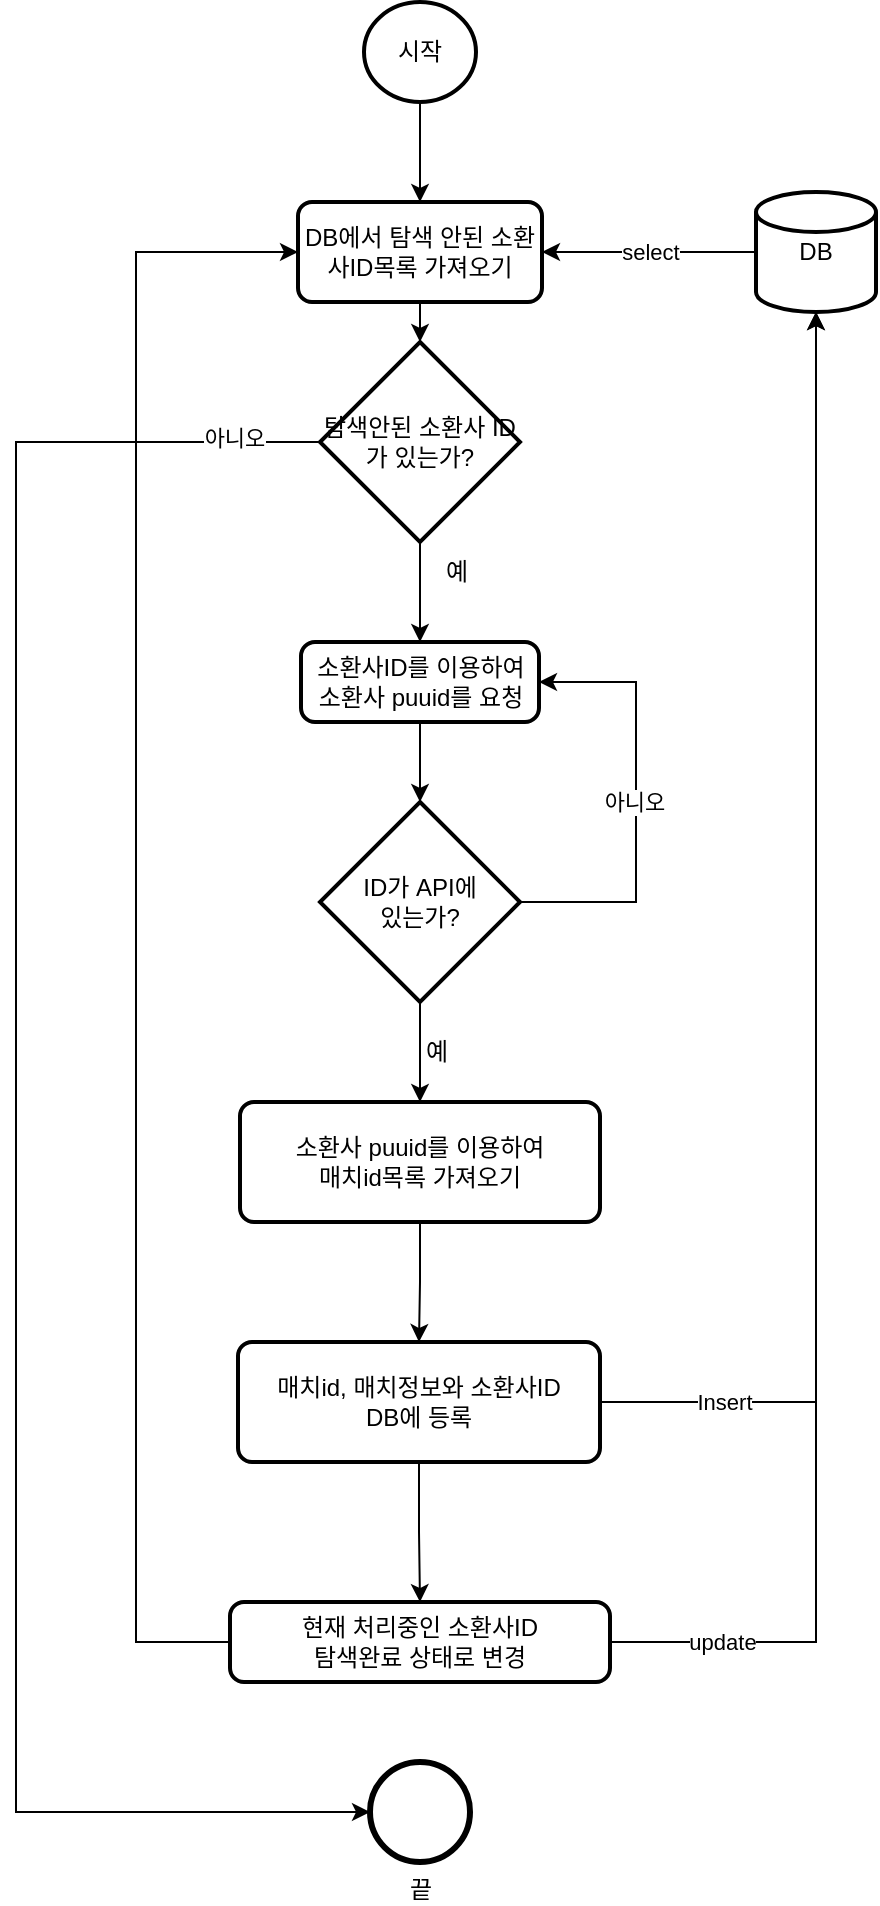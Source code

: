 <mxfile version="20.0.4" type="device"><diagram id="g7HW4rZikniy7fTD-pCY" name="Page-1"><mxGraphModel dx="1422" dy="780" grid="1" gridSize="10" guides="1" tooltips="1" connect="1" arrows="1" fold="1" page="1" pageScale="1" pageWidth="827" pageHeight="1169" math="0" shadow="0"><root><mxCell id="0"/><mxCell id="1" parent="0"/><mxCell id="OYYa2u-C37i0lP1F4NUj-9" style="edgeStyle=orthogonalEdgeStyle;rounded=0;orthogonalLoop=1;jettySize=auto;html=1;" edge="1" parent="1" source="OYYa2u-C37i0lP1F4NUj-2" target="OYYa2u-C37i0lP1F4NUj-4"><mxGeometry relative="1" as="geometry"/></mxCell><mxCell id="OYYa2u-C37i0lP1F4NUj-2" value="시작" style="strokeWidth=2;html=1;shape=mxgraph.flowchart.start_2;whiteSpace=wrap;" vertex="1" parent="1"><mxGeometry x="364" y="10" width="56" height="50" as="geometry"/></mxCell><mxCell id="OYYa2u-C37i0lP1F4NUj-17" style="edgeStyle=orthogonalEdgeStyle;rounded=0;orthogonalLoop=1;jettySize=auto;html=1;" edge="1" parent="1" source="OYYa2u-C37i0lP1F4NUj-4" target="OYYa2u-C37i0lP1F4NUj-16"><mxGeometry relative="1" as="geometry"/></mxCell><mxCell id="OYYa2u-C37i0lP1F4NUj-4" value="DB에서 탐색 안된 소환사ID목록 가져오기" style="rounded=1;whiteSpace=wrap;html=1;absoluteArcSize=1;arcSize=14;strokeWidth=2;" vertex="1" parent="1"><mxGeometry x="331" y="110" width="122" height="50" as="geometry"/></mxCell><mxCell id="OYYa2u-C37i0lP1F4NUj-13" style="edgeStyle=orthogonalEdgeStyle;rounded=0;orthogonalLoop=1;jettySize=auto;html=1;" edge="1" parent="1" source="OYYa2u-C37i0lP1F4NUj-5" target="OYYa2u-C37i0lP1F4NUj-11"><mxGeometry relative="1" as="geometry"/></mxCell><mxCell id="OYYa2u-C37i0lP1F4NUj-5" value="소환사ID를 이용하여 소환사 puuid를 요청" style="rounded=1;whiteSpace=wrap;html=1;absoluteArcSize=1;arcSize=14;strokeWidth=2;" vertex="1" parent="1"><mxGeometry x="332.5" y="330" width="119" height="40" as="geometry"/></mxCell><mxCell id="OYYa2u-C37i0lP1F4NUj-22" style="edgeStyle=orthogonalEdgeStyle;rounded=0;orthogonalLoop=1;jettySize=auto;html=1;" edge="1" parent="1" source="OYYa2u-C37i0lP1F4NUj-6" target="OYYa2u-C37i0lP1F4NUj-7"><mxGeometry relative="1" as="geometry"/></mxCell><mxCell id="OYYa2u-C37i0lP1F4NUj-6" value="&lt;div&gt;소환사 puuid를 이용하여 &lt;br&gt;&lt;/div&gt;&lt;div&gt;매치id목록 가져오기&lt;/div&gt;" style="rounded=1;whiteSpace=wrap;html=1;absoluteArcSize=1;arcSize=14;strokeWidth=2;" vertex="1" parent="1"><mxGeometry x="302" y="560" width="180" height="60" as="geometry"/></mxCell><mxCell id="OYYa2u-C37i0lP1F4NUj-15" style="edgeStyle=orthogonalEdgeStyle;rounded=0;orthogonalLoop=1;jettySize=auto;html=1;" edge="1" parent="1" source="OYYa2u-C37i0lP1F4NUj-7" target="OYYa2u-C37i0lP1F4NUj-8"><mxGeometry relative="1" as="geometry"/></mxCell><mxCell id="OYYa2u-C37i0lP1F4NUj-33" value="Insert" style="edgeLabel;html=1;align=center;verticalAlign=middle;resizable=0;points=[];" vertex="1" connectable="0" parent="OYYa2u-C37i0lP1F4NUj-15"><mxGeometry x="-0.812" relative="1" as="geometry"><mxPoint as="offset"/></mxGeometry></mxCell><mxCell id="OYYa2u-C37i0lP1F4NUj-24" style="edgeStyle=orthogonalEdgeStyle;rounded=0;orthogonalLoop=1;jettySize=auto;html=1;" edge="1" parent="1" source="OYYa2u-C37i0lP1F4NUj-7" target="OYYa2u-C37i0lP1F4NUj-19"><mxGeometry relative="1" as="geometry"/></mxCell><mxCell id="OYYa2u-C37i0lP1F4NUj-7" value="&lt;div&gt;매치id, 매치정보와 소환사ID &lt;br&gt;&lt;/div&gt;&lt;div&gt;DB에 등록&lt;/div&gt;" style="rounded=1;whiteSpace=wrap;html=1;absoluteArcSize=1;arcSize=14;strokeWidth=2;" vertex="1" parent="1"><mxGeometry x="301" y="680" width="181" height="60" as="geometry"/></mxCell><mxCell id="OYYa2u-C37i0lP1F4NUj-10" value="select" style="edgeStyle=orthogonalEdgeStyle;rounded=0;orthogonalLoop=1;jettySize=auto;html=1;" edge="1" parent="1" source="OYYa2u-C37i0lP1F4NUj-8" target="OYYa2u-C37i0lP1F4NUj-4"><mxGeometry relative="1" as="geometry"/></mxCell><mxCell id="OYYa2u-C37i0lP1F4NUj-8" value="DB" style="strokeWidth=2;html=1;shape=mxgraph.flowchart.database;whiteSpace=wrap;" vertex="1" parent="1"><mxGeometry x="560" y="105" width="60" height="60" as="geometry"/></mxCell><mxCell id="OYYa2u-C37i0lP1F4NUj-14" style="edgeStyle=orthogonalEdgeStyle;rounded=0;orthogonalLoop=1;jettySize=auto;html=1;" edge="1" parent="1" source="OYYa2u-C37i0lP1F4NUj-11" target="OYYa2u-C37i0lP1F4NUj-6"><mxGeometry relative="1" as="geometry"/></mxCell><mxCell id="OYYa2u-C37i0lP1F4NUj-35" style="edgeStyle=orthogonalEdgeStyle;rounded=0;orthogonalLoop=1;jettySize=auto;html=1;entryX=1;entryY=0.5;entryDx=0;entryDy=0;" edge="1" parent="1" source="OYYa2u-C37i0lP1F4NUj-11" target="OYYa2u-C37i0lP1F4NUj-5"><mxGeometry relative="1" as="geometry"><mxPoint x="580" y="350" as="targetPoint"/><Array as="points"><mxPoint x="500" y="460"/><mxPoint x="500" y="350"/></Array></mxGeometry></mxCell><mxCell id="OYYa2u-C37i0lP1F4NUj-36" value="아니오" style="edgeLabel;html=1;align=center;verticalAlign=middle;resizable=0;points=[];" vertex="1" connectable="0" parent="OYYa2u-C37i0lP1F4NUj-35"><mxGeometry x="0.181" y="1" relative="1" as="geometry"><mxPoint y="20" as="offset"/></mxGeometry></mxCell><mxCell id="OYYa2u-C37i0lP1F4NUj-11" value="&lt;div&gt;ID가 API에 &lt;br&gt;&lt;/div&gt;&lt;div&gt;있는가?&lt;/div&gt;" style="strokeWidth=2;html=1;shape=mxgraph.flowchart.decision;whiteSpace=wrap;" vertex="1" parent="1"><mxGeometry x="342" y="410" width="100" height="100" as="geometry"/></mxCell><mxCell id="OYYa2u-C37i0lP1F4NUj-27" style="edgeStyle=orthogonalEdgeStyle;rounded=0;orthogonalLoop=1;jettySize=auto;html=1;" edge="1" parent="1" source="OYYa2u-C37i0lP1F4NUj-16" target="OYYa2u-C37i0lP1F4NUj-25"><mxGeometry relative="1" as="geometry"><mxPoint x="60" y="230" as="targetPoint"/><Array as="points"><mxPoint x="190" y="230"/><mxPoint x="190" y="915"/></Array></mxGeometry></mxCell><mxCell id="OYYa2u-C37i0lP1F4NUj-30" value="아니오" style="edgeLabel;html=1;align=center;verticalAlign=middle;resizable=0;points=[];" vertex="1" connectable="0" parent="OYYa2u-C37i0lP1F4NUj-27"><mxGeometry x="-0.915" y="-2" relative="1" as="geometry"><mxPoint as="offset"/></mxGeometry></mxCell><mxCell id="OYYa2u-C37i0lP1F4NUj-31" style="edgeStyle=orthogonalEdgeStyle;rounded=0;orthogonalLoop=1;jettySize=auto;html=1;" edge="1" parent="1" source="OYYa2u-C37i0lP1F4NUj-16" target="OYYa2u-C37i0lP1F4NUj-5"><mxGeometry relative="1" as="geometry"/></mxCell><mxCell id="OYYa2u-C37i0lP1F4NUj-16" value="탐색안된 소환사 ID가 있는가?" style="strokeWidth=2;html=1;shape=mxgraph.flowchart.decision;whiteSpace=wrap;" vertex="1" parent="1"><mxGeometry x="342" y="180" width="100" height="100" as="geometry"/></mxCell><mxCell id="OYYa2u-C37i0lP1F4NUj-21" style="edgeStyle=orthogonalEdgeStyle;rounded=0;orthogonalLoop=1;jettySize=auto;html=1;" edge="1" parent="1" source="OYYa2u-C37i0lP1F4NUj-19" target="OYYa2u-C37i0lP1F4NUj-8"><mxGeometry relative="1" as="geometry"/></mxCell><mxCell id="OYYa2u-C37i0lP1F4NUj-34" value="update" style="edgeLabel;html=1;align=center;verticalAlign=middle;resizable=0;points=[];" vertex="1" connectable="0" parent="OYYa2u-C37i0lP1F4NUj-21"><mxGeometry x="-0.854" relative="1" as="geometry"><mxPoint as="offset"/></mxGeometry></mxCell><mxCell id="OYYa2u-C37i0lP1F4NUj-26" style="edgeStyle=orthogonalEdgeStyle;rounded=0;orthogonalLoop=1;jettySize=auto;html=1;entryX=0;entryY=0.5;entryDx=0;entryDy=0;" edge="1" parent="1" source="OYYa2u-C37i0lP1F4NUj-19" target="OYYa2u-C37i0lP1F4NUj-4"><mxGeometry relative="1" as="geometry"><mxPoint x="210" y="170" as="targetPoint"/><Array as="points"><mxPoint x="250" y="830"/><mxPoint x="250" y="135"/></Array></mxGeometry></mxCell><mxCell id="OYYa2u-C37i0lP1F4NUj-19" value="&lt;div&gt;현재 처리중인 소환사ID &lt;br&gt;&lt;/div&gt;&lt;div&gt;탐색완료 상태로 변경&lt;br&gt;&lt;/div&gt;" style="rounded=1;whiteSpace=wrap;html=1;absoluteArcSize=1;arcSize=14;strokeWidth=2;" vertex="1" parent="1"><mxGeometry x="297" y="810" width="190" height="40" as="geometry"/></mxCell><mxCell id="OYYa2u-C37i0lP1F4NUj-25" value="끝" style="points=[[0.145,0.145,0],[0.5,0,0],[0.855,0.145,0],[1,0.5,0],[0.855,0.855,0],[0.5,1,0],[0.145,0.855,0],[0,0.5,0]];shape=mxgraph.bpmn.event;html=1;verticalLabelPosition=bottom;labelBackgroundColor=#ffffff;verticalAlign=top;align=center;perimeter=ellipsePerimeter;outlineConnect=0;aspect=fixed;outline=end;symbol=terminate2;" vertex="1" parent="1"><mxGeometry x="367" y="890" width="50" height="50" as="geometry"/></mxCell><mxCell id="OYYa2u-C37i0lP1F4NUj-29" value="&lt;div&gt;예&lt;/div&gt;" style="text;html=1;align=center;verticalAlign=middle;resizable=0;points=[];autosize=1;strokeColor=none;fillColor=none;" vertex="1" parent="1"><mxGeometry x="380" y="520" width="40" height="30" as="geometry"/></mxCell><mxCell id="OYYa2u-C37i0lP1F4NUj-32" value="예" style="text;html=1;align=center;verticalAlign=middle;resizable=0;points=[];autosize=1;strokeColor=none;fillColor=none;" vertex="1" parent="1"><mxGeometry x="390" y="280" width="40" height="30" as="geometry"/></mxCell></root></mxGraphModel></diagram></mxfile>